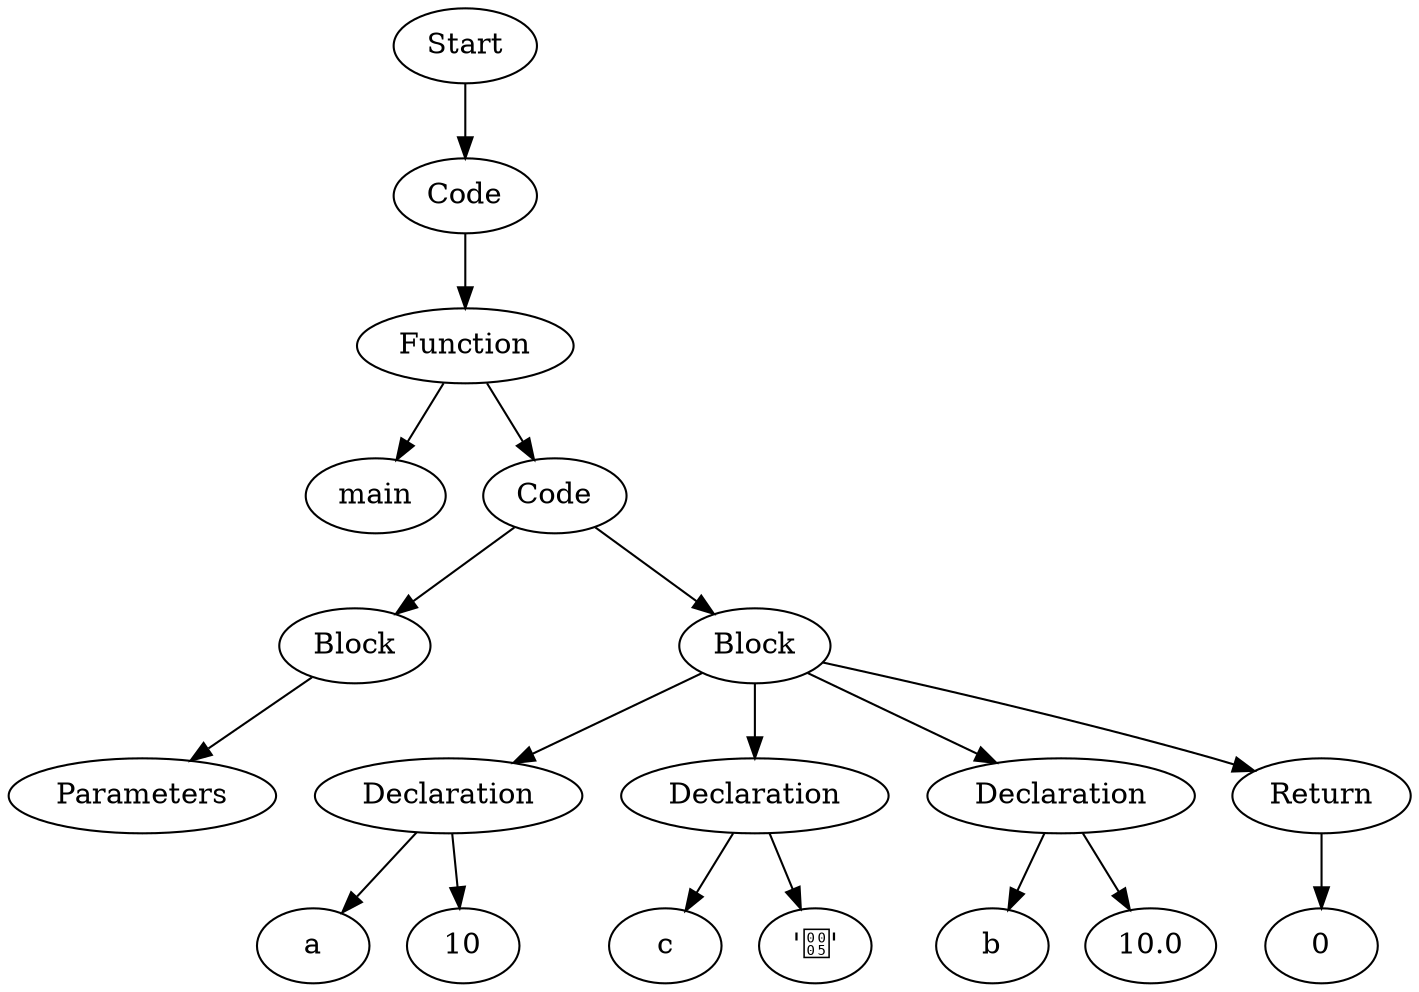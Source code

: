 digraph AST {
  "135951641196288" [label="Start"];
  "135951641196288" -> "135951641188128";
  "135951641188128" [label="Code"];
  "135951641188128" -> "135951641194992";
  "135951641194992" [label="Function"];
  "135951641194992" -> "135951641192016";
  "135951641194992" -> "135951641198160";
  "135951641192016" [label="main"];
  "135951641198160" [label="Code"];
  "135951641198160" -> "135951640012032";
  "135951641198160" -> "135951640014384";
  "135951640012032" [label="Block"];
  "135951640012032" -> "135951641188560";
  "135951641188560" [label="Parameters"];
  "135951640014384" [label="Block"];
  "135951640014384" -> "135951641184864";
  "135951640014384" -> "135951640007136";
  "135951640014384" -> "135951641189280";
  "135951640014384" -> "135951641183952";
  "135951641184864" [label="Declaration"];
  "135951641184864" -> "135951640011648";
  "135951641184864" -> "135951641184720";
  "135951640011648" [label="a"];
  "135951641184720" [label="10"];
  "135951640007136" [label="Declaration"];
  "135951640007136" -> "135951641189952";
  "135951640007136" -> "135951641198544";
  "135951641189952" [label="c"];
  "135951641198544" [label="''"];
  "135951641189280" [label="Declaration"];
  "135951641189280" -> "135951641186784";
  "135951641189280" -> "135951641198208";
  "135951641186784" [label="b"];
  "135951641198208" [label="10.0"];
  "135951641183952" [label="Return"];
  "135951641183952" -> "135951641187936";
  "135951641187936" [label="0"];
}
